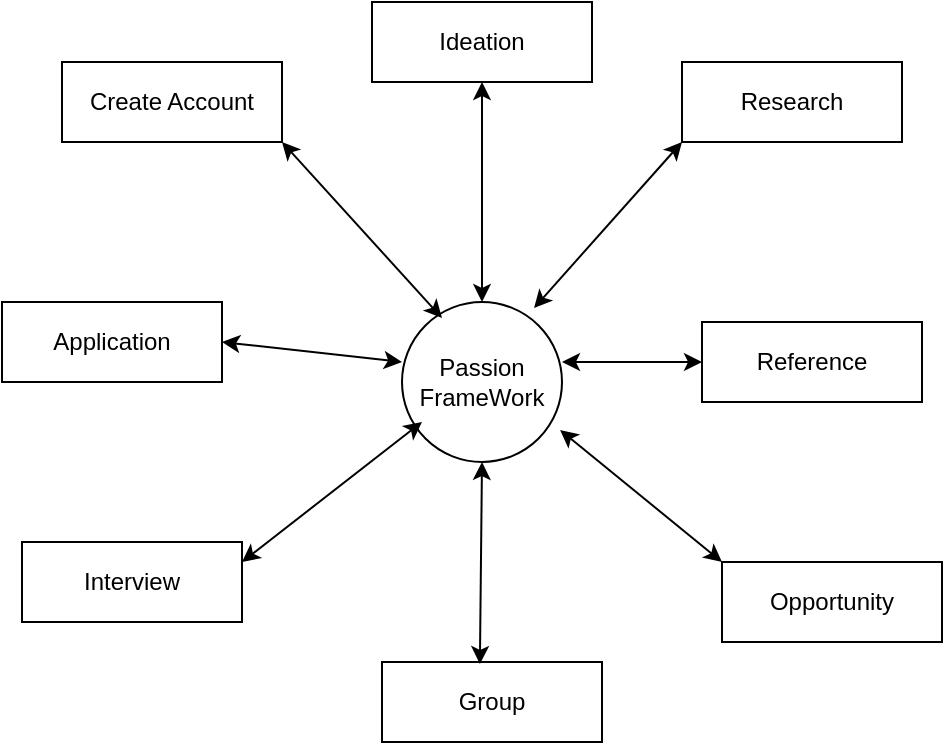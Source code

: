 <mxfile version="24.3.1" type="device">
  <diagram id="fU-gEYFGyZWTFOjIOZvl" name="Page-1">
    <mxGraphModel dx="880" dy="468" grid="1" gridSize="10" guides="1" tooltips="1" connect="1" arrows="1" fold="1" page="1" pageScale="1" pageWidth="850" pageHeight="1100" math="0" shadow="0">
      <root>
        <mxCell id="0" />
        <mxCell id="1" parent="0" />
        <mxCell id="gH_WDJyabPF9Cum7Zpes-1" value="Passion&lt;div&gt;FrameWork&lt;/div&gt;" style="ellipse;whiteSpace=wrap;html=1;aspect=fixed;" vertex="1" parent="1">
          <mxGeometry x="380" y="210" width="80" height="80" as="geometry" />
        </mxCell>
        <mxCell id="gH_WDJyabPF9Cum7Zpes-2" value="Create Account" style="rounded=0;whiteSpace=wrap;html=1;" vertex="1" parent="1">
          <mxGeometry x="210" y="90" width="110" height="40" as="geometry" />
        </mxCell>
        <mxCell id="gH_WDJyabPF9Cum7Zpes-3" value="Interview" style="rounded=0;whiteSpace=wrap;html=1;" vertex="1" parent="1">
          <mxGeometry x="190" y="330" width="110" height="40" as="geometry" />
        </mxCell>
        <mxCell id="gH_WDJyabPF9Cum7Zpes-4" value="Opportunity" style="rounded=0;whiteSpace=wrap;html=1;" vertex="1" parent="1">
          <mxGeometry x="540" y="340" width="110" height="40" as="geometry" />
        </mxCell>
        <mxCell id="gH_WDJyabPF9Cum7Zpes-5" value="Reference" style="rounded=0;whiteSpace=wrap;html=1;" vertex="1" parent="1">
          <mxGeometry x="530" y="220" width="110" height="40" as="geometry" />
        </mxCell>
        <mxCell id="gH_WDJyabPF9Cum7Zpes-6" value="Research" style="rounded=0;whiteSpace=wrap;html=1;" vertex="1" parent="1">
          <mxGeometry x="520" y="90" width="110" height="40" as="geometry" />
        </mxCell>
        <mxCell id="gH_WDJyabPF9Cum7Zpes-7" value="Application" style="rounded=0;whiteSpace=wrap;html=1;" vertex="1" parent="1">
          <mxGeometry x="180" y="210" width="110" height="40" as="geometry" />
        </mxCell>
        <mxCell id="gH_WDJyabPF9Cum7Zpes-8" value="Ideation" style="rounded=0;whiteSpace=wrap;html=1;" vertex="1" parent="1">
          <mxGeometry x="365" y="60" width="110" height="40" as="geometry" />
        </mxCell>
        <mxCell id="gH_WDJyabPF9Cum7Zpes-9" value="Group" style="rounded=0;whiteSpace=wrap;html=1;" vertex="1" parent="1">
          <mxGeometry x="370" y="390" width="110" height="40" as="geometry" />
        </mxCell>
        <mxCell id="gH_WDJyabPF9Cum7Zpes-10" value="" style="endArrow=classic;startArrow=classic;html=1;rounded=0;exitX=1;exitY=0.375;exitDx=0;exitDy=0;exitPerimeter=0;" edge="1" parent="1" source="gH_WDJyabPF9Cum7Zpes-1">
          <mxGeometry width="50" height="50" relative="1" as="geometry">
            <mxPoint x="480" y="290" as="sourcePoint" />
            <mxPoint x="530" y="240" as="targetPoint" />
          </mxGeometry>
        </mxCell>
        <mxCell id="gH_WDJyabPF9Cum7Zpes-11" value="" style="endArrow=classic;startArrow=classic;html=1;rounded=0;exitX=0.825;exitY=0.038;exitDx=0;exitDy=0;exitPerimeter=0;" edge="1" parent="1" source="gH_WDJyabPF9Cum7Zpes-1">
          <mxGeometry width="50" height="50" relative="1" as="geometry">
            <mxPoint x="470" y="180" as="sourcePoint" />
            <mxPoint x="520" y="130" as="targetPoint" />
          </mxGeometry>
        </mxCell>
        <mxCell id="gH_WDJyabPF9Cum7Zpes-12" value="" style="endArrow=classic;startArrow=classic;html=1;rounded=0;exitX=0.5;exitY=0;exitDx=0;exitDy=0;" edge="1" parent="1" source="gH_WDJyabPF9Cum7Zpes-1">
          <mxGeometry width="50" height="50" relative="1" as="geometry">
            <mxPoint x="370" y="150" as="sourcePoint" />
            <mxPoint x="420" y="100" as="targetPoint" />
          </mxGeometry>
        </mxCell>
        <mxCell id="gH_WDJyabPF9Cum7Zpes-13" value="" style="endArrow=classic;startArrow=classic;html=1;rounded=0;exitX=1;exitY=0.5;exitDx=0;exitDy=0;" edge="1" parent="1" source="gH_WDJyabPF9Cum7Zpes-7">
          <mxGeometry width="50" height="50" relative="1" as="geometry">
            <mxPoint x="330" y="290" as="sourcePoint" />
            <mxPoint x="380" y="240" as="targetPoint" />
          </mxGeometry>
        </mxCell>
        <mxCell id="gH_WDJyabPF9Cum7Zpes-14" value="" style="endArrow=classic;startArrow=classic;html=1;rounded=0;exitX=1;exitY=0.25;exitDx=0;exitDy=0;" edge="1" parent="1" source="gH_WDJyabPF9Cum7Zpes-3">
          <mxGeometry width="50" height="50" relative="1" as="geometry">
            <mxPoint x="340" y="320" as="sourcePoint" />
            <mxPoint x="390" y="270" as="targetPoint" />
          </mxGeometry>
        </mxCell>
        <mxCell id="gH_WDJyabPF9Cum7Zpes-15" value="" style="endArrow=classic;startArrow=classic;html=1;rounded=0;exitX=0.988;exitY=0.8;exitDx=0;exitDy=0;exitPerimeter=0;" edge="1" parent="1" source="gH_WDJyabPF9Cum7Zpes-1">
          <mxGeometry width="50" height="50" relative="1" as="geometry">
            <mxPoint x="490" y="390" as="sourcePoint" />
            <mxPoint x="540" y="340" as="targetPoint" />
          </mxGeometry>
        </mxCell>
        <mxCell id="gH_WDJyabPF9Cum7Zpes-16" value="" style="endArrow=classic;startArrow=classic;html=1;rounded=0;exitX=0.445;exitY=0.025;exitDx=0;exitDy=0;exitPerimeter=0;" edge="1" parent="1" source="gH_WDJyabPF9Cum7Zpes-9">
          <mxGeometry width="50" height="50" relative="1" as="geometry">
            <mxPoint x="370" y="340" as="sourcePoint" />
            <mxPoint x="420" y="290" as="targetPoint" />
          </mxGeometry>
        </mxCell>
        <mxCell id="gH_WDJyabPF9Cum7Zpes-17" value="" style="endArrow=classic;startArrow=classic;html=1;rounded=0;exitX=0.25;exitY=0.1;exitDx=0;exitDy=0;exitPerimeter=0;" edge="1" parent="1" source="gH_WDJyabPF9Cum7Zpes-1">
          <mxGeometry width="50" height="50" relative="1" as="geometry">
            <mxPoint x="270" y="180" as="sourcePoint" />
            <mxPoint x="320" y="130" as="targetPoint" />
          </mxGeometry>
        </mxCell>
      </root>
    </mxGraphModel>
  </diagram>
</mxfile>
